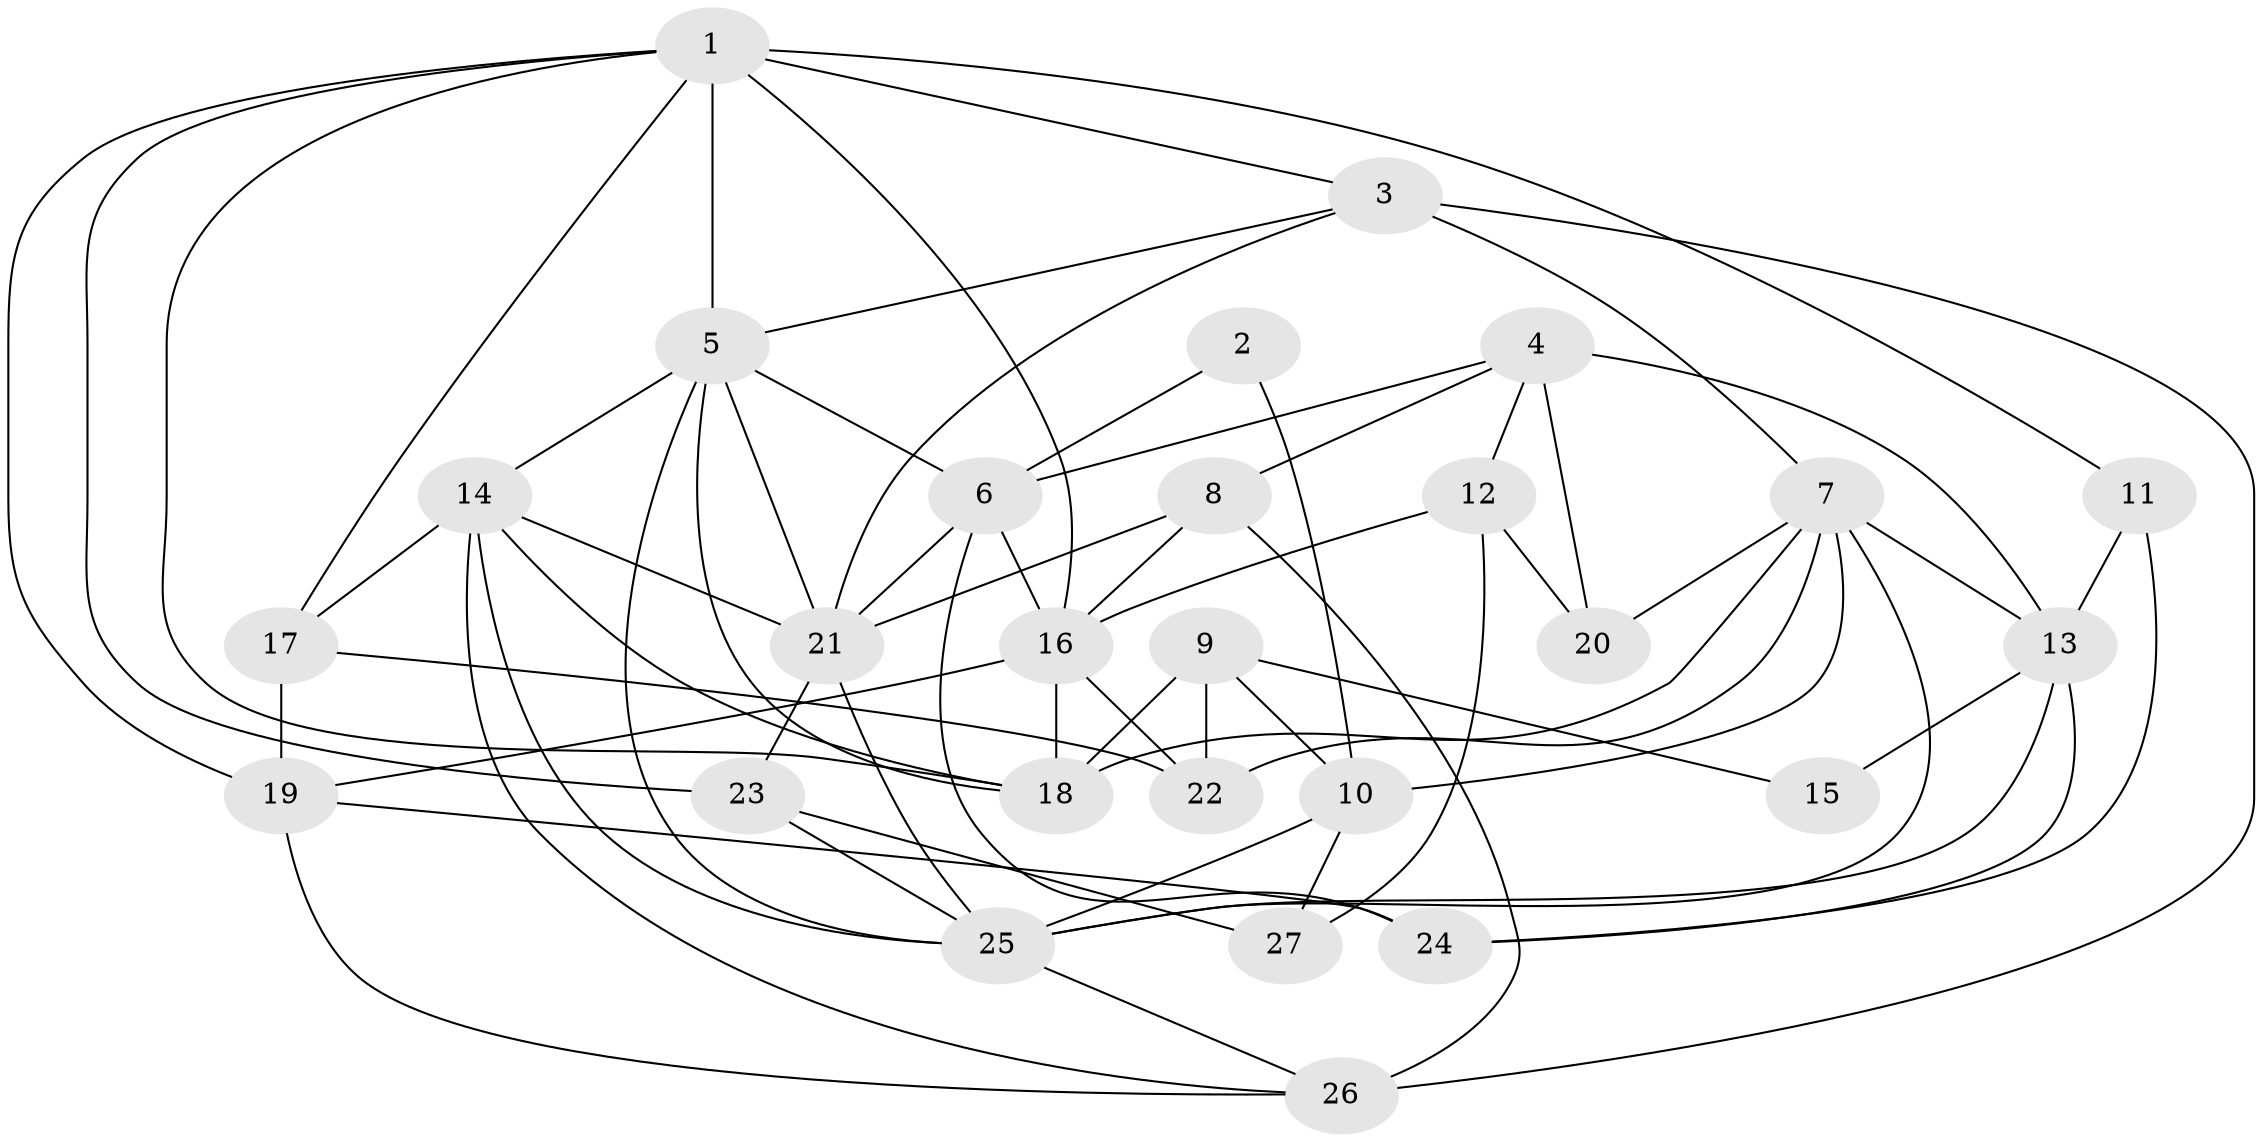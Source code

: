// original degree distribution, {7: 0.037037037037037035, 5: 0.14814814814814814, 3: 0.4074074074074074, 4: 0.25925925925925924, 6: 0.1111111111111111, 2: 0.037037037037037035}
// Generated by graph-tools (version 1.1) at 2025/02/03/09/25 03:02:11]
// undirected, 27 vertices, 67 edges
graph export_dot {
graph [start="1"]
  node [color=gray90,style=filled];
  1;
  2;
  3;
  4;
  5;
  6;
  7;
  8;
  9;
  10;
  11;
  12;
  13;
  14;
  15;
  16;
  17;
  18;
  19;
  20;
  21;
  22;
  23;
  24;
  25;
  26;
  27;
  1 -- 3 [weight=1.0];
  1 -- 5 [weight=2.0];
  1 -- 11 [weight=1.0];
  1 -- 16 [weight=1.0];
  1 -- 17 [weight=1.0];
  1 -- 18 [weight=1.0];
  1 -- 19 [weight=1.0];
  1 -- 23 [weight=1.0];
  2 -- 6 [weight=1.0];
  2 -- 10 [weight=1.0];
  3 -- 5 [weight=1.0];
  3 -- 7 [weight=1.0];
  3 -- 21 [weight=1.0];
  3 -- 26 [weight=2.0];
  4 -- 6 [weight=2.0];
  4 -- 8 [weight=1.0];
  4 -- 12 [weight=1.0];
  4 -- 13 [weight=3.0];
  4 -- 20 [weight=1.0];
  5 -- 6 [weight=1.0];
  5 -- 14 [weight=1.0];
  5 -- 18 [weight=1.0];
  5 -- 21 [weight=1.0];
  5 -- 25 [weight=1.0];
  6 -- 16 [weight=1.0];
  6 -- 21 [weight=2.0];
  6 -- 24 [weight=1.0];
  7 -- 10 [weight=1.0];
  7 -- 13 [weight=2.0];
  7 -- 18 [weight=1.0];
  7 -- 20 [weight=1.0];
  7 -- 22 [weight=1.0];
  7 -- 25 [weight=1.0];
  8 -- 16 [weight=1.0];
  8 -- 21 [weight=1.0];
  8 -- 26 [weight=1.0];
  9 -- 10 [weight=1.0];
  9 -- 15 [weight=1.0];
  9 -- 18 [weight=1.0];
  9 -- 22 [weight=1.0];
  10 -- 25 [weight=1.0];
  10 -- 27 [weight=1.0];
  11 -- 13 [weight=1.0];
  11 -- 24 [weight=1.0];
  12 -- 16 [weight=1.0];
  12 -- 20 [weight=1.0];
  12 -- 27 [weight=1.0];
  13 -- 15 [weight=2.0];
  13 -- 24 [weight=1.0];
  13 -- 25 [weight=1.0];
  14 -- 17 [weight=2.0];
  14 -- 18 [weight=1.0];
  14 -- 21 [weight=1.0];
  14 -- 25 [weight=1.0];
  14 -- 26 [weight=1.0];
  16 -- 18 [weight=1.0];
  16 -- 19 [weight=1.0];
  16 -- 22 [weight=1.0];
  17 -- 19 [weight=1.0];
  17 -- 22 [weight=1.0];
  19 -- 24 [weight=1.0];
  19 -- 26 [weight=1.0];
  21 -- 23 [weight=2.0];
  21 -- 25 [weight=1.0];
  23 -- 25 [weight=1.0];
  23 -- 27 [weight=1.0];
  25 -- 26 [weight=1.0];
}
